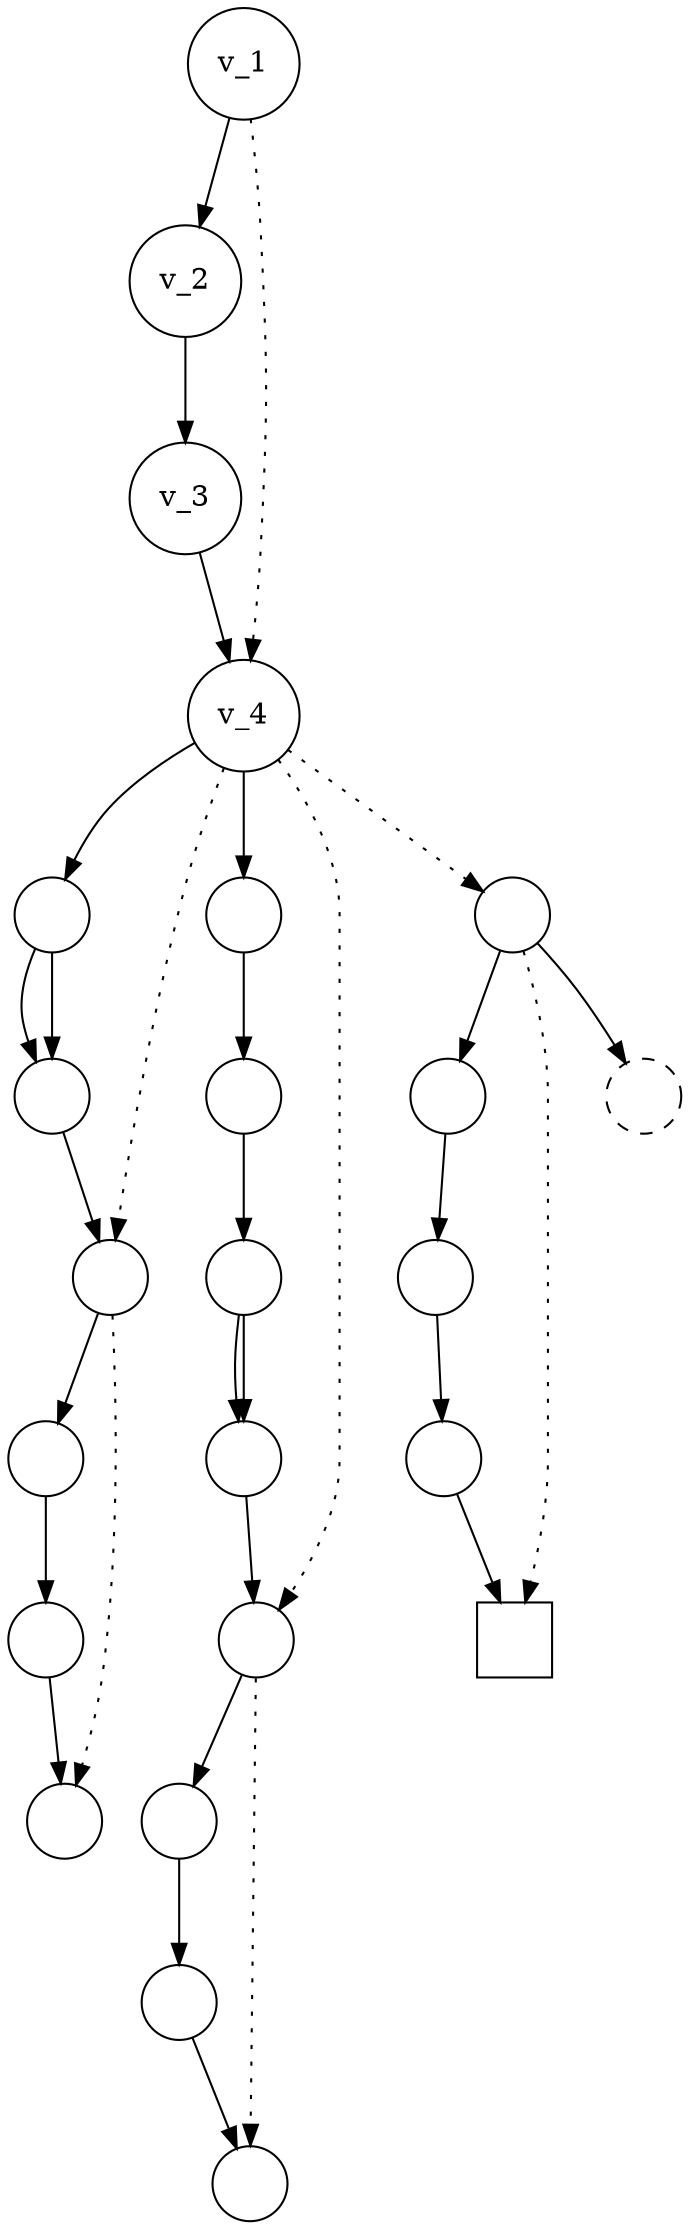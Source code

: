 digraph {
    graph [rankdir=TB];
    node [shape=circle, width=0.5, style="state"];

    v_1 -> v_2 [label=" ", texlbl="$\varepsilon$"];
    v_2 -> v_3 [label=" ", texlbl="$\quad\quad\code{class('\bslash{}Irc\bslash{}Server')}\quad\quad$"];
    v_3 -> v_4 [label=" ", texlbl="$\varepsilon$"];
    v_1 -> v_4 [style="dotted", label=" ", texlbl="$P$"];

    subgraph {
        v_4 -> w_1 [label=" ", texlbl="$\varepsilon$"];
        w_1 -> w_2 [label=" ", texlbl="$\quad\code{/\^\empty privmessage .+/}\quad$"];
        w_1 -> w_2 [label=" ", texlbl="$\quad\code{/\^\empty message .+/}\quad$"];
        w_2 -> w_3 [label=" ", texlbl="$\varepsilon$"];
        w_3 -> w_4 [label=" ", texlbl="$\varepsilon$"];
        w_4 -> w_5 [label=" ", texlbl="$\code{1..}$"];
        w_5 -> w_6 [label=" ", texlbl="$\varepsilon$"];
        v_4 -> w_3 [style="dotted", label=" ", texlbl="$P_\code{message}$"];
        w_3 -> w_6 [style="dotted", label=" ", texlbl="$Q_\code{message}$"];
    }

    subgraph {
        v_4 -> x_1 [label=" ", texlbl="$\varepsilon$"];
        x_1 -> x_2 [label=" ", texlbl="$\quad\code{/\^\empty ping\$/}$"];
        x_2 -> x_3 [label=" ", texlbl="$\varepsilon$"];
        x_3 -> x_4 [label=" ", texlbl="$\quad\code{\$server->buf... >= 0}$"];
        x_3 -> x_4 [label=" ", texlbl="$\quad\code{network...() > 0}$"];
        x_4 -> x_5 [label=" ", texlbl="$\varepsilon$"];
        x_5 -> x_6 [label=" ", texlbl="$\varepsilon$"];
        x_6 -> x_7 [label=" ", texlbl="$\code{1..}$"];
        x_7 -> x_8 [label=" ", texlbl="$\varepsilon$"];
        v_4 -> x_5 [style="dotted", label=" ", texlbl="$P_\code{ping}$"];
        x_5 -> x_8 [style="dotted", label=" ", texlbl="$Q_\code{ping}$"];
    }

    subgraph {
        v_4 -> y_1 [style="dotted", label=" ", texlbl="$\quad P_\m{D} = \neg P_\code{message} \land \neg P_\code{ping}$"];
        y_1 -> y_2 [label=" ", texlbl="$\quad\quad\code{\bslash{}Irc\bslash{}Excep...  e}\quad$"];
        y_2 -> y_3 [label=" ", texlbl="$\varepsilon$"];
        y_3 -> y_4 [label=" ", texlbl="$\quad\code{400..491}$"];
        y_4 -> y_5 [label=" ", texlbl="$\varepsilon$"];
        y_1 -> y_6 [label=" ", texlbl="$\quad\neg \code{\bslash{}Irc\bslash{}Excep... e}$"];
        y_1 -> y_5 [style="dotted", label=" ", texlbl="$T_\m{D}$"];
    }

    v_1 [style="state,initial"]
    v_4 [style="state,accepting"];

    w_1 [label=" ", texlbl="$v_5$"];
    w_2 [label=" ", texlbl="$v_6$"];
    w_3 [label=" ", texlbl="$v_7$"];
    w_4 [label=" ", texlbl="$v_8$"];
    w_5 [label=" ", texlbl="$v_9$"];
    w_6 [label=" ", texlbl="$v_{10}$", style="state,accepting"];

    x_1 [label=" ", texlbl="$v_{11}$"];
    x_2 [label=" ", texlbl="$v_{12}$"];
    x_3 [label=" ", texlbl="$v_{13}$"];
    x_4 [label=" ", texlbl="$v_{14}$"];
    x_5 [label=" ", texlbl="$v_{15}$"];
    x_6 [label=" ", texlbl="$v_{16}$"];
    x_7 [label=" ", texlbl="$v_{17}$"];
    x_8 [label=" ", texlbl="$v_{18}$", style="state,accepting"];

    y_1 [label=" ", texlbl="$v_{19}$"];
    y_2 [label=" ", texlbl="$v_{20}$"];
    y_3 [label=" ", texlbl="$v_{21}$"];
    y_4 [label=" ", texlbl="$v_{22}$"];
    y_5 [label=" ", texlbl="$v_{23}$", style="state,accepting", shape=rect];
    y_6 [label=" ", texlbl="$v_{24}$", style="dashed"];
}
